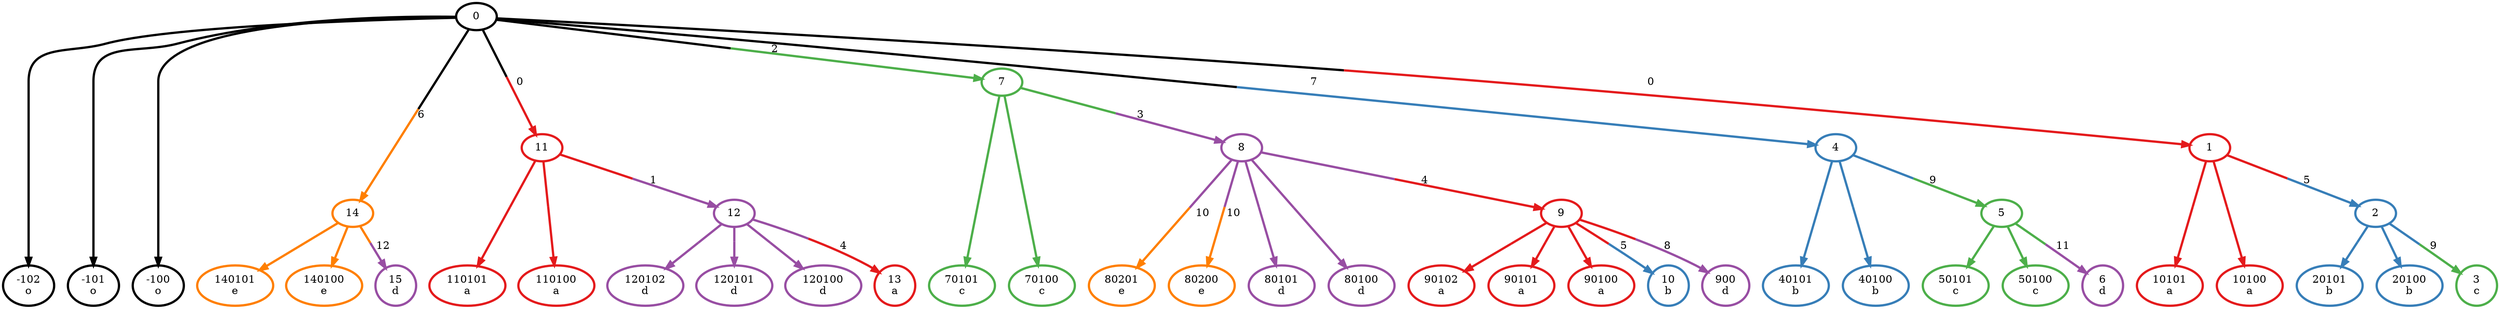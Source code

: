 digraph T {
	{
		rank=same
		0 [penwidth=3,colorscheme=set19,color=4,label="120102\nd"]
		1 [penwidth=3,colorscheme=set19,color=4,label="120101\nd"]
		2 [penwidth=3,colorscheme=set19,color=4,label="120100\nd"]
		3 [penwidth=3,colorscheme=set19,color=1,label="13\na"]
		4 [penwidth=3,colorscheme=set19,color=1,label="90102\na"]
		5 [penwidth=3,colorscheme=set19,color=1,label="90101\na"]
		6 [penwidth=3,colorscheme=set19,color=1,label="90100\na"]
		7 [penwidth=3,colorscheme=set19,color=2,label="10\nb"]
		8 [penwidth=3,colorscheme=set19,color=4,label="900\nd"]
		9 [penwidth=3,colorscheme=set19,color=5,label="80201\ne"]
		10 [penwidth=3,colorscheme=set19,color=5,label="80200\ne"]
		11 [penwidth=3,colorscheme=set19,color=4,label="80101\nd"]
		12 [penwidth=3,colorscheme=set19,color=4,label="80100\nd"]
		13 [penwidth=3,colorscheme=set19,color=3,label="50101\nc"]
		14 [penwidth=3,colorscheme=set19,color=3,label="50100\nc"]
		15 [penwidth=3,colorscheme=set19,color=4,label="6\nd"]
		16 [penwidth=3,colorscheme=set19,color=2,label="20101\nb"]
		17 [penwidth=3,colorscheme=set19,color=2,label="20100\nb"]
		18 [penwidth=3,colorscheme=set19,color=3,label="3\nc"]
		19 [penwidth=3,colorscheme=set19,color=5,label="140101\ne"]
		20 [penwidth=3,colorscheme=set19,color=5,label="140100\ne"]
		21 [penwidth=3,colorscheme=set19,color=4,label="15\nd"]
		22 [penwidth=3,colorscheme=set19,color=1,label="110101\na"]
		23 [penwidth=3,colorscheme=set19,color=1,label="110100\na"]
		24 [penwidth=3,colorscheme=set19,color=3,label="70101\nc"]
		25 [penwidth=3,colorscheme=set19,color=3,label="70100\nc"]
		26 [penwidth=3,colorscheme=set19,color=2,label="40101\nb"]
		27 [penwidth=3,colorscheme=set19,color=2,label="40100\nb"]
		28 [penwidth=3,colorscheme=set19,color=1,label="10101\na"]
		29 [penwidth=3,colorscheme=set19,color=1,label="10100\na"]
		30 [penwidth=3,colorscheme=set19,color=11,label="-102\no"]
		31 [penwidth=3,colorscheme=set19,color=11,label="-101\no"]
		32 [penwidth=3,colorscheme=set19,color=11,label="-100\no"]
	}
	33 [penwidth=3,colorscheme=set19,color=4,label="12"]
	34 [penwidth=3,colorscheme=set19,color=1,label="9"]
	35 [penwidth=3,colorscheme=set19,color=4,label="8"]
	36 [penwidth=3,colorscheme=set19,color=3,label="5"]
	37 [penwidth=3,colorscheme=set19,color=2,label="2"]
	38 [penwidth=3,colorscheme=set19,color=5,label="14"]
	39 [penwidth=3,colorscheme=set19,color=1,label="11"]
	40 [penwidth=3,colorscheme=set19,color=3,label="7"]
	41 [penwidth=3,colorscheme=set19,color=2,label="4"]
	42 [penwidth=3,colorscheme=set19,color=1,label="1"]
	43 [penwidth=3,colorscheme=set19,color=11,label="0"]
	33 -> 0 [penwidth=3,colorscheme=set19,color="4;0.5:4"]
	33 -> 1 [penwidth=3,colorscheme=set19,color="4;0.5:4"]
	33 -> 2 [penwidth=3,colorscheme=set19,color="4;0.5:4"]
	33 -> 3 [penwidth=3,colorscheme=set19,color="4;0.5:1",label="4"]
	34 -> 4 [penwidth=3,colorscheme=set19,color="1;0.5:1"]
	34 -> 5 [penwidth=3,colorscheme=set19,color="1;0.5:1"]
	34 -> 6 [penwidth=3,colorscheme=set19,color="1;0.5:1"]
	34 -> 7 [penwidth=3,colorscheme=set19,color="1;0.5:2",label="5"]
	34 -> 8 [penwidth=3,colorscheme=set19,color="1;0.5:4",label="8"]
	35 -> 9 [penwidth=3,colorscheme=set19,color="4;0.5:5",label="10"]
	35 -> 10 [penwidth=3,colorscheme=set19,color="4;0.5:5",label="10"]
	35 -> 11 [penwidth=3,colorscheme=set19,color="4;0.5:4"]
	35 -> 12 [penwidth=3,colorscheme=set19,color="4;0.5:4"]
	35 -> 34 [penwidth=3,colorscheme=set19,color="4;0.5:1",label="4"]
	36 -> 13 [penwidth=3,colorscheme=set19,color="3;0.5:3"]
	36 -> 14 [penwidth=3,colorscheme=set19,color="3;0.5:3"]
	36 -> 15 [penwidth=3,colorscheme=set19,color="3;0.5:4",label="11"]
	37 -> 16 [penwidth=3,colorscheme=set19,color="2;0.5:2"]
	37 -> 17 [penwidth=3,colorscheme=set19,color="2;0.5:2"]
	37 -> 18 [penwidth=3,colorscheme=set19,color="2;0.5:3",label="9"]
	38 -> 19 [penwidth=3,colorscheme=set19,color="5;0.5:5"]
	38 -> 20 [penwidth=3,colorscheme=set19,color="5;0.5:5"]
	38 -> 21 [penwidth=3,colorscheme=set19,color="5;0.5:4",label="12"]
	39 -> 22 [penwidth=3,colorscheme=set19,color="1;0.5:1"]
	39 -> 23 [penwidth=3,colorscheme=set19,color="1;0.5:1"]
	39 -> 33 [penwidth=3,colorscheme=set19,color="1;0.5:4",label="1"]
	40 -> 24 [penwidth=3,colorscheme=set19,color="3;0.5:3"]
	40 -> 25 [penwidth=3,colorscheme=set19,color="3;0.5:3"]
	40 -> 35 [penwidth=3,colorscheme=set19,color="3;0.5:4",label="3"]
	41 -> 26 [penwidth=3,colorscheme=set19,color="2;0.5:2"]
	41 -> 27 [penwidth=3,colorscheme=set19,color="2;0.5:2"]
	41 -> 36 [penwidth=3,colorscheme=set19,color="2;0.5:3",label="9"]
	42 -> 28 [penwidth=3,colorscheme=set19,color="1;0.5:1"]
	42 -> 29 [penwidth=3,colorscheme=set19,color="1;0.5:1"]
	42 -> 37 [penwidth=3,colorscheme=set19,color="1;0.5:2",label="5"]
	43 -> 30 [penwidth=3,colorscheme=set19,color="11;0.5:11"]
	43 -> 31 [penwidth=3,colorscheme=set19,color="11;0.5:11"]
	43 -> 32 [penwidth=3,colorscheme=set19,color="11;0.5:11"]
	43 -> 38 [penwidth=3,colorscheme=set19,color="11;0.5:5",label="6"]
	43 -> 39 [penwidth=3,colorscheme=set19,color="11;0.5:1",label="0"]
	43 -> 40 [penwidth=3,colorscheme=set19,color="11;0.5:3",label="2"]
	43 -> 41 [penwidth=3,colorscheme=set19,color="11;0.5:2",label="7"]
	43 -> 42 [penwidth=3,colorscheme=set19,color="11;0.5:1",label="0"]
}
